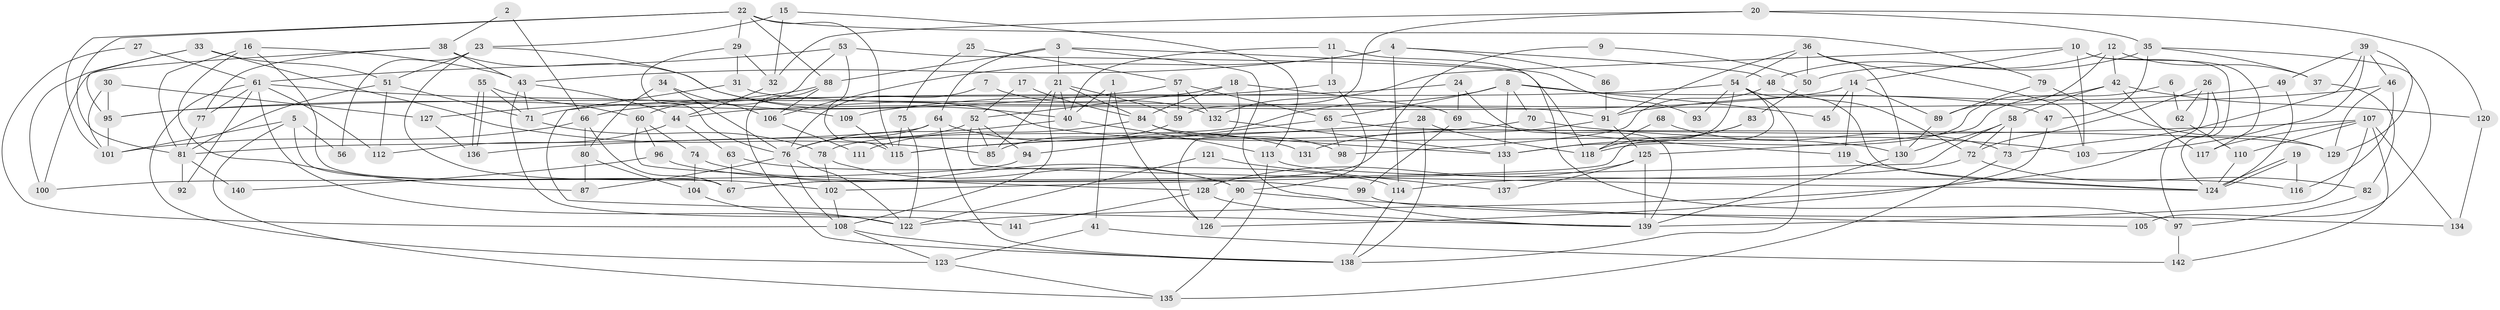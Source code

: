 // coarse degree distribution, {3: 0.1717171717171717, 5: 0.1919191919191919, 7: 0.08080808080808081, 4: 0.18181818181818182, 2: 0.1414141414141414, 10: 0.04040404040404041, 6: 0.12121212121212122, 8: 0.050505050505050504, 13: 0.010101010101010102, 9: 0.010101010101010102}
// Generated by graph-tools (version 1.1) at 2025/24/03/03/25 07:24:04]
// undirected, 142 vertices, 284 edges
graph export_dot {
graph [start="1"]
  node [color=gray90,style=filled];
  1;
  2;
  3;
  4;
  5;
  6;
  7;
  8;
  9;
  10;
  11;
  12;
  13;
  14;
  15;
  16;
  17;
  18;
  19;
  20;
  21;
  22;
  23;
  24;
  25;
  26;
  27;
  28;
  29;
  30;
  31;
  32;
  33;
  34;
  35;
  36;
  37;
  38;
  39;
  40;
  41;
  42;
  43;
  44;
  45;
  46;
  47;
  48;
  49;
  50;
  51;
  52;
  53;
  54;
  55;
  56;
  57;
  58;
  59;
  60;
  61;
  62;
  63;
  64;
  65;
  66;
  67;
  68;
  69;
  70;
  71;
  72;
  73;
  74;
  75;
  76;
  77;
  78;
  79;
  80;
  81;
  82;
  83;
  84;
  85;
  86;
  87;
  88;
  89;
  90;
  91;
  92;
  93;
  94;
  95;
  96;
  97;
  98;
  99;
  100;
  101;
  102;
  103;
  104;
  105;
  106;
  107;
  108;
  109;
  110;
  111;
  112;
  113;
  114;
  115;
  116;
  117;
  118;
  119;
  120;
  121;
  122;
  123;
  124;
  125;
  126;
  127;
  128;
  129;
  130;
  131;
  132;
  133;
  134;
  135;
  136;
  137;
  138;
  139;
  140;
  141;
  142;
  1 -- 40;
  1 -- 126;
  1 -- 41;
  2 -- 66;
  2 -- 38;
  3 -- 64;
  3 -- 88;
  3 -- 21;
  3 -- 93;
  3 -- 139;
  4 -- 106;
  4 -- 48;
  4 -- 43;
  4 -- 86;
  4 -- 114;
  5 -- 67;
  5 -- 101;
  5 -- 56;
  5 -- 135;
  6 -- 62;
  6 -- 125;
  7 -- 132;
  7 -- 76;
  8 -- 70;
  8 -- 133;
  8 -- 45;
  8 -- 47;
  8 -- 65;
  8 -- 78;
  9 -- 50;
  9 -- 67;
  10 -- 124;
  10 -- 132;
  10 -- 14;
  10 -- 103;
  10 -- 117;
  11 -- 97;
  11 -- 40;
  11 -- 13;
  12 -- 42;
  12 -- 48;
  12 -- 37;
  12 -- 89;
  13 -- 109;
  13 -- 90;
  14 -- 89;
  14 -- 44;
  14 -- 45;
  14 -- 119;
  15 -- 113;
  15 -- 23;
  15 -- 32;
  16 -- 87;
  16 -- 67;
  16 -- 43;
  16 -- 81;
  17 -- 84;
  17 -- 52;
  18 -- 69;
  18 -- 52;
  18 -- 84;
  18 -- 126;
  19 -- 124;
  19 -- 124;
  19 -- 116;
  20 -- 32;
  20 -- 59;
  20 -- 35;
  20 -- 120;
  21 -- 85;
  21 -- 40;
  21 -- 59;
  21 -- 84;
  21 -- 108;
  22 -- 81;
  22 -- 88;
  22 -- 29;
  22 -- 79;
  22 -- 101;
  22 -- 115;
  23 -- 51;
  23 -- 102;
  23 -- 56;
  23 -- 130;
  24 -- 71;
  24 -- 139;
  24 -- 69;
  25 -- 75;
  25 -- 57;
  26 -- 122;
  26 -- 72;
  26 -- 62;
  26 -- 97;
  27 -- 61;
  27 -- 108;
  28 -- 138;
  28 -- 118;
  28 -- 136;
  29 -- 32;
  29 -- 31;
  29 -- 76;
  30 -- 95;
  30 -- 101;
  30 -- 127;
  31 -- 139;
  31 -- 91;
  32 -- 44;
  33 -- 85;
  33 -- 100;
  33 -- 51;
  33 -- 95;
  34 -- 80;
  34 -- 76;
  34 -- 106;
  35 -- 47;
  35 -- 37;
  35 -- 50;
  35 -- 105;
  36 -- 50;
  36 -- 103;
  36 -- 54;
  36 -- 91;
  36 -- 130;
  37 -- 82;
  38 -- 43;
  38 -- 40;
  38 -- 77;
  38 -- 100;
  39 -- 129;
  39 -- 49;
  39 -- 46;
  39 -- 73;
  39 -- 103;
  40 -- 76;
  40 -- 113;
  41 -- 123;
  41 -- 142;
  42 -- 117;
  42 -- 58;
  42 -- 118;
  42 -- 120;
  43 -- 44;
  43 -- 71;
  43 -- 141;
  44 -- 63;
  44 -- 112;
  46 -- 95;
  46 -- 116;
  46 -- 129;
  47 -- 126;
  48 -- 98;
  48 -- 72;
  49 -- 124;
  49 -- 91;
  50 -- 83;
  51 -- 71;
  51 -- 81;
  51 -- 112;
  52 -- 124;
  52 -- 76;
  52 -- 85;
  52 -- 94;
  53 -- 61;
  53 -- 60;
  53 -- 115;
  53 -- 118;
  54 -- 138;
  54 -- 66;
  54 -- 67;
  54 -- 93;
  54 -- 124;
  54 -- 133;
  55 -- 71;
  55 -- 136;
  55 -- 136;
  55 -- 60;
  57 -- 65;
  57 -- 95;
  57 -- 59;
  57 -- 132;
  58 -- 130;
  58 -- 72;
  58 -- 73;
  58 -- 102;
  59 -- 85;
  60 -- 128;
  60 -- 74;
  60 -- 96;
  61 -- 112;
  61 -- 77;
  61 -- 92;
  61 -- 109;
  61 -- 122;
  61 -- 123;
  62 -- 110;
  63 -- 114;
  63 -- 67;
  64 -- 81;
  64 -- 76;
  64 -- 131;
  64 -- 138;
  65 -- 129;
  65 -- 94;
  65 -- 98;
  66 -- 67;
  66 -- 80;
  66 -- 101;
  68 -- 73;
  68 -- 118;
  69 -- 119;
  69 -- 99;
  70 -- 115;
  70 -- 103;
  71 -- 78;
  72 -- 114;
  72 -- 82;
  73 -- 135;
  74 -- 90;
  74 -- 104;
  75 -- 122;
  75 -- 115;
  76 -- 108;
  76 -- 87;
  76 -- 122;
  77 -- 81;
  78 -- 102;
  78 -- 90;
  79 -- 89;
  79 -- 129;
  80 -- 104;
  80 -- 87;
  81 -- 92;
  81 -- 140;
  82 -- 97;
  83 -- 133;
  83 -- 118;
  84 -- 98;
  84 -- 111;
  84 -- 133;
  86 -- 91;
  88 -- 138;
  88 -- 127;
  88 -- 106;
  89 -- 130;
  90 -- 105;
  90 -- 126;
  91 -- 125;
  91 -- 131;
  94 -- 100;
  95 -- 101;
  96 -- 99;
  96 -- 140;
  97 -- 142;
  99 -- 134;
  102 -- 108;
  104 -- 122;
  106 -- 111;
  107 -- 139;
  107 -- 115;
  107 -- 110;
  107 -- 117;
  107 -- 134;
  107 -- 142;
  108 -- 123;
  108 -- 138;
  109 -- 115;
  110 -- 124;
  113 -- 135;
  113 -- 116;
  114 -- 138;
  119 -- 124;
  120 -- 134;
  121 -- 122;
  121 -- 137;
  123 -- 135;
  125 -- 139;
  125 -- 128;
  125 -- 137;
  127 -- 136;
  128 -- 139;
  128 -- 141;
  130 -- 139;
  132 -- 133;
  133 -- 137;
}
